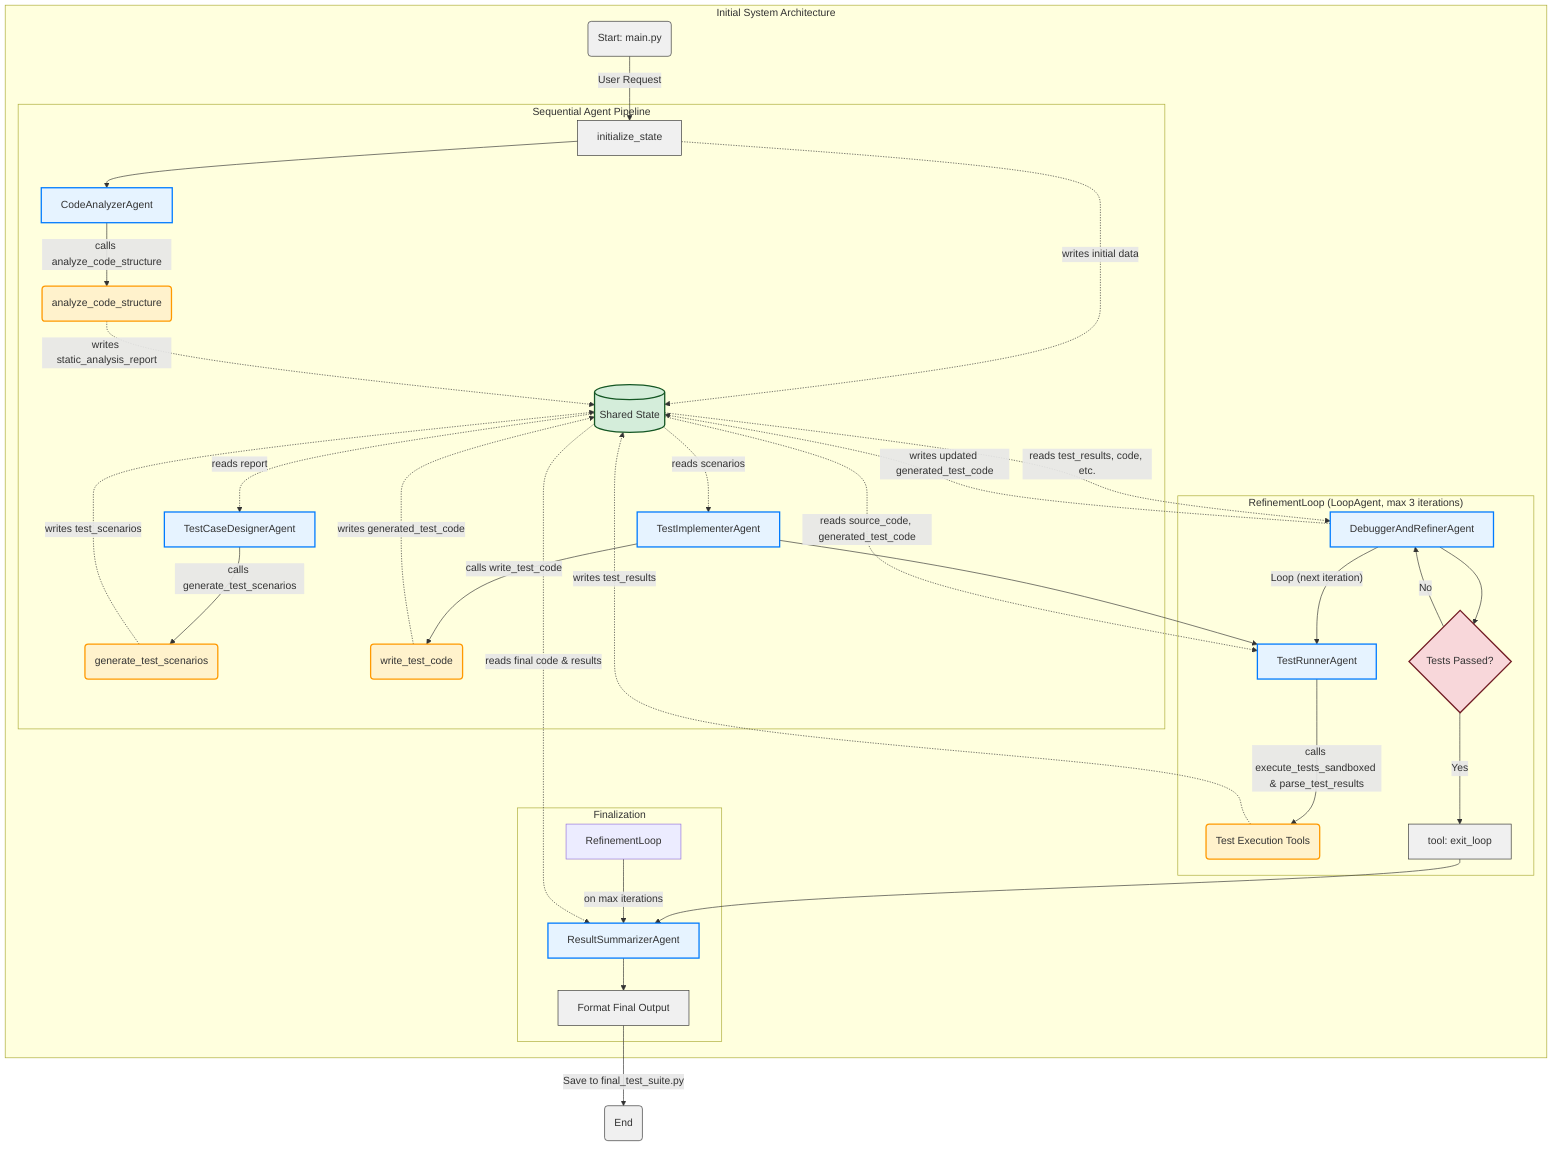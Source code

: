 graph TD
    classDef agent fill:#e6f3ff,stroke:#007bff,stroke-width:2px;
    classDef tool fill:#fff2cc,stroke:#ff9900,stroke-width:2px;
    classDef state fill:#d4edda,stroke:#155724,stroke-width:2px;
    classDef decision fill:#f8d7da,stroke:#721c24,stroke-width:2px;
    classDef io fill:#f0f0f0,stroke:#333;

    subgraph "Initial System Architecture"
        direction TB

        Start(Start: main.py) --> |User Request| Init["initialize_state"]
        Init -.-> |writes initial data| StateDB[(Shared State)]

        subgraph GenerationPipeline [Sequential Agent Pipeline]
            Init --> Analyzer[CodeAnalyzerAgent]
            Analyzer --> |calls analyze_code_structure| T1(analyze_code_structure)
            T1 -.-> |writes static_analysis_report| StateDB

            StateDB -.-> |reads report| Designer[TestCaseDesignerAgent]
            Designer --> |calls generate_test_scenarios| T2(generate_test_scenarios)
            T2 -.-> |writes test_scenarios| StateDB

            StateDB -.-> |reads scenarios| Implementer[TestImplementerAgent]
            Implementer --> |calls write_test_code| T3(write_test_code)
            T3 -.-> |writes generated_test_code| StateDB
        end

        subgraph "RefinementLoop (LoopAgent, max 3 iterations)"
            Implementer --> Runner[TestRunnerAgent]
            StateDB -.-> |reads source_code, generated_test_code| Runner
            Runner --> |calls execute_tests_sandboxed & parse_test_results| T4(Test Execution Tools)
            T4 -.-> |writes test_results| StateDB

            StateDB -.-> |reads test_results, code, etc.| Debugger[DebuggerAndRefinerAgent]
            Debugger --> Decision{Tests Passed?}

            Decision -- "No" --> Debugger
            Debugger -.-> |writes updated generated_test_code| StateDB
            Debugger -- "Loop (next iteration)" --> Runner

            Decision -- "Yes" --> ExitLoop["tool: exit_loop"]
        end

        subgraph Finalization
            ExitLoop --> Summarizer[ResultSummarizerAgent]
            RefinementLoop -- "on max iterations" --> Summarizer
            StateDB -.-> |reads final code & results| Summarizer
            Summarizer --> FinalOutput["Format Final Output"]
        end
    end

    FinalOutput --> |Save to final_test_suite.py| End(End)

    class Start,End,Init,FinalOutput,ExitLoop io;
    class Analyzer,Designer,Implementer,Runner,Debugger,Summarizer agent;
    class T1,T2,T3,T4 tool;
    class StateDB state;
    class Decision decision;